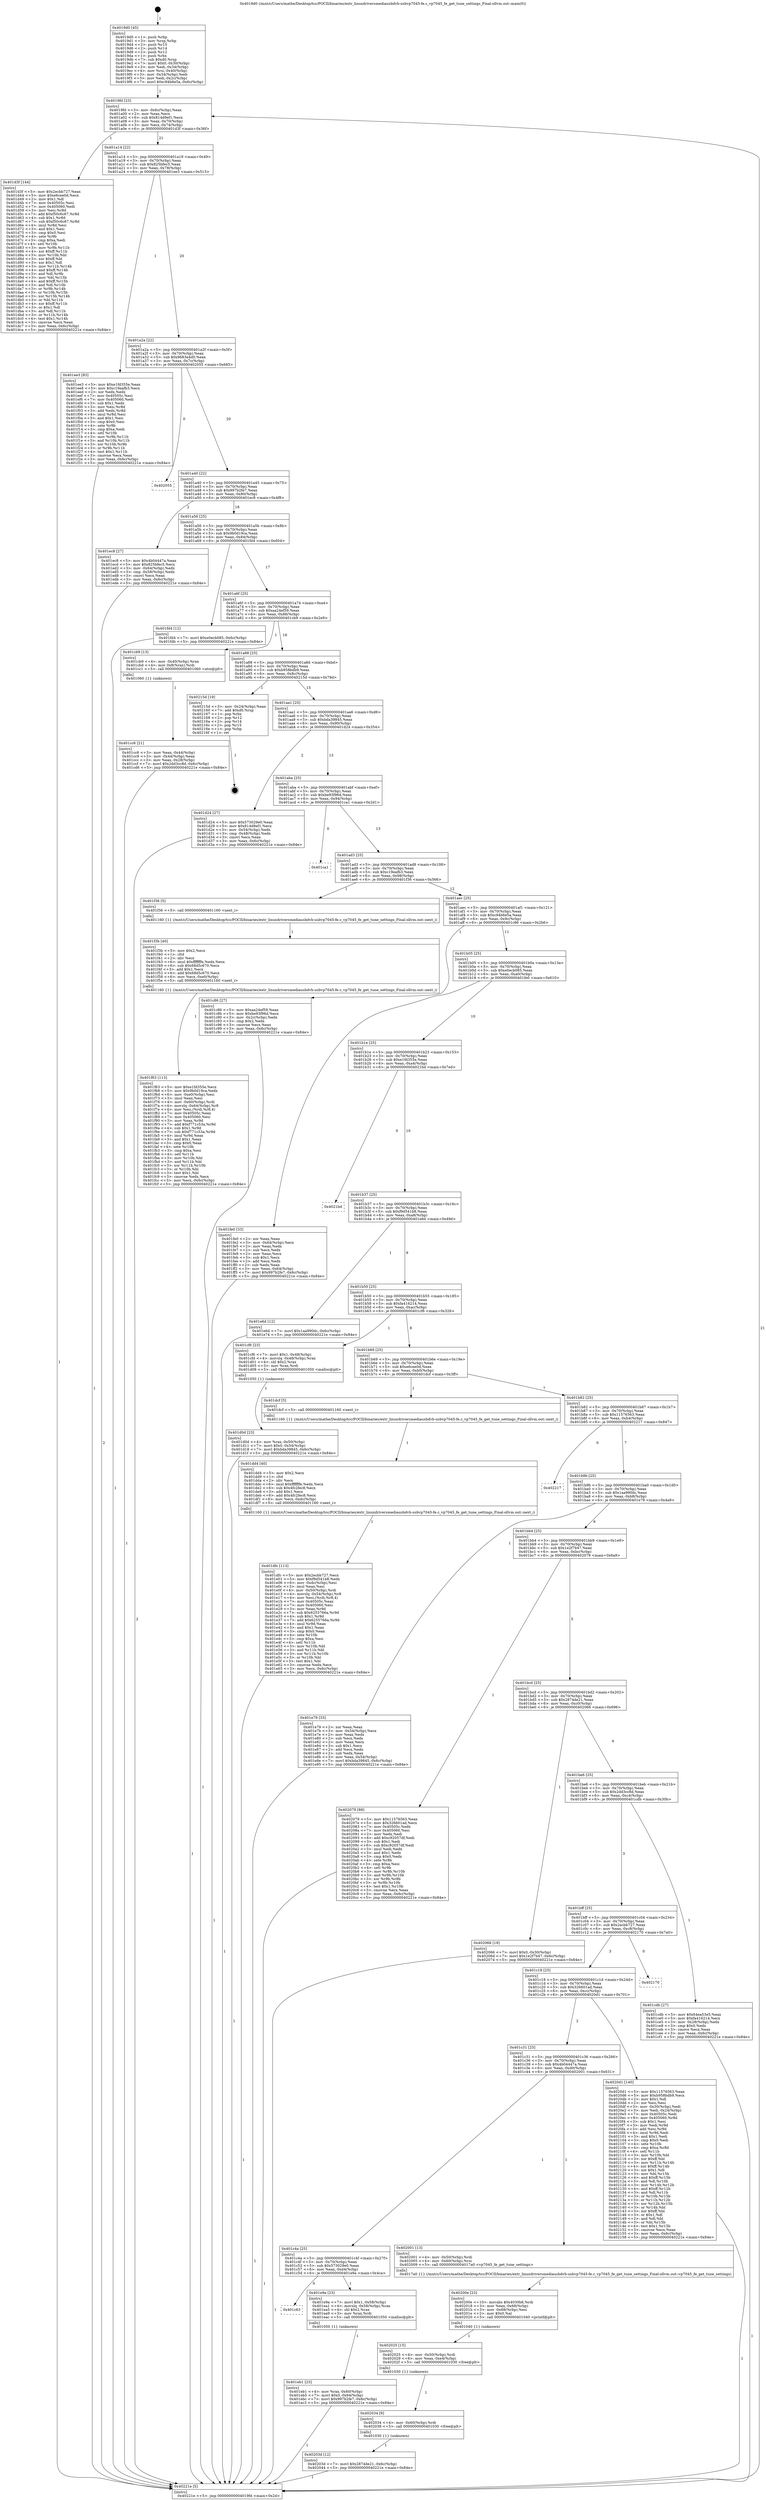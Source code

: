 digraph "0x4019d0" {
  label = "0x4019d0 (/mnt/c/Users/mathe/Desktop/tcc/POCII/binaries/extr_linuxdriversmediausbdvb-usbvp7045-fe.c_vp7045_fe_get_tune_settings_Final-ollvm.out::main(0))"
  labelloc = "t"
  node[shape=record]

  Entry [label="",width=0.3,height=0.3,shape=circle,fillcolor=black,style=filled]
  "0x4019fd" [label="{
     0x4019fd [23]\l
     | [instrs]\l
     &nbsp;&nbsp;0x4019fd \<+3\>: mov -0x6c(%rbp),%eax\l
     &nbsp;&nbsp;0x401a00 \<+2\>: mov %eax,%ecx\l
     &nbsp;&nbsp;0x401a02 \<+6\>: sub $0x814d9ef1,%ecx\l
     &nbsp;&nbsp;0x401a08 \<+3\>: mov %eax,-0x70(%rbp)\l
     &nbsp;&nbsp;0x401a0b \<+3\>: mov %ecx,-0x74(%rbp)\l
     &nbsp;&nbsp;0x401a0e \<+6\>: je 0000000000401d3f \<main+0x36f\>\l
  }"]
  "0x401d3f" [label="{
     0x401d3f [144]\l
     | [instrs]\l
     &nbsp;&nbsp;0x401d3f \<+5\>: mov $0x2ecbb727,%eax\l
     &nbsp;&nbsp;0x401d44 \<+5\>: mov $0xe6cee0d,%ecx\l
     &nbsp;&nbsp;0x401d49 \<+2\>: mov $0x1,%dl\l
     &nbsp;&nbsp;0x401d4b \<+7\>: mov 0x40505c,%esi\l
     &nbsp;&nbsp;0x401d52 \<+7\>: mov 0x405060,%edi\l
     &nbsp;&nbsp;0x401d59 \<+3\>: mov %esi,%r8d\l
     &nbsp;&nbsp;0x401d5c \<+7\>: add $0xf50c6c67,%r8d\l
     &nbsp;&nbsp;0x401d63 \<+4\>: sub $0x1,%r8d\l
     &nbsp;&nbsp;0x401d67 \<+7\>: sub $0xf50c6c67,%r8d\l
     &nbsp;&nbsp;0x401d6e \<+4\>: imul %r8d,%esi\l
     &nbsp;&nbsp;0x401d72 \<+3\>: and $0x1,%esi\l
     &nbsp;&nbsp;0x401d75 \<+3\>: cmp $0x0,%esi\l
     &nbsp;&nbsp;0x401d78 \<+4\>: sete %r9b\l
     &nbsp;&nbsp;0x401d7c \<+3\>: cmp $0xa,%edi\l
     &nbsp;&nbsp;0x401d7f \<+4\>: setl %r10b\l
     &nbsp;&nbsp;0x401d83 \<+3\>: mov %r9b,%r11b\l
     &nbsp;&nbsp;0x401d86 \<+4\>: xor $0xff,%r11b\l
     &nbsp;&nbsp;0x401d8a \<+3\>: mov %r10b,%bl\l
     &nbsp;&nbsp;0x401d8d \<+3\>: xor $0xff,%bl\l
     &nbsp;&nbsp;0x401d90 \<+3\>: xor $0x1,%dl\l
     &nbsp;&nbsp;0x401d93 \<+3\>: mov %r11b,%r14b\l
     &nbsp;&nbsp;0x401d96 \<+4\>: and $0xff,%r14b\l
     &nbsp;&nbsp;0x401d9a \<+3\>: and %dl,%r9b\l
     &nbsp;&nbsp;0x401d9d \<+3\>: mov %bl,%r15b\l
     &nbsp;&nbsp;0x401da0 \<+4\>: and $0xff,%r15b\l
     &nbsp;&nbsp;0x401da4 \<+3\>: and %dl,%r10b\l
     &nbsp;&nbsp;0x401da7 \<+3\>: or %r9b,%r14b\l
     &nbsp;&nbsp;0x401daa \<+3\>: or %r10b,%r15b\l
     &nbsp;&nbsp;0x401dad \<+3\>: xor %r15b,%r14b\l
     &nbsp;&nbsp;0x401db0 \<+3\>: or %bl,%r11b\l
     &nbsp;&nbsp;0x401db3 \<+4\>: xor $0xff,%r11b\l
     &nbsp;&nbsp;0x401db7 \<+3\>: or $0x1,%dl\l
     &nbsp;&nbsp;0x401dba \<+3\>: and %dl,%r11b\l
     &nbsp;&nbsp;0x401dbd \<+3\>: or %r11b,%r14b\l
     &nbsp;&nbsp;0x401dc0 \<+4\>: test $0x1,%r14b\l
     &nbsp;&nbsp;0x401dc4 \<+3\>: cmovne %ecx,%eax\l
     &nbsp;&nbsp;0x401dc7 \<+3\>: mov %eax,-0x6c(%rbp)\l
     &nbsp;&nbsp;0x401dca \<+5\>: jmp 000000000040221e \<main+0x84e\>\l
  }"]
  "0x401a14" [label="{
     0x401a14 [22]\l
     | [instrs]\l
     &nbsp;&nbsp;0x401a14 \<+5\>: jmp 0000000000401a19 \<main+0x49\>\l
     &nbsp;&nbsp;0x401a19 \<+3\>: mov -0x70(%rbp),%eax\l
     &nbsp;&nbsp;0x401a1c \<+5\>: sub $0x825bfec5,%eax\l
     &nbsp;&nbsp;0x401a21 \<+3\>: mov %eax,-0x78(%rbp)\l
     &nbsp;&nbsp;0x401a24 \<+6\>: je 0000000000401ee3 \<main+0x513\>\l
  }"]
  Exit [label="",width=0.3,height=0.3,shape=circle,fillcolor=black,style=filled,peripheries=2]
  "0x401ee3" [label="{
     0x401ee3 [83]\l
     | [instrs]\l
     &nbsp;&nbsp;0x401ee3 \<+5\>: mov $0xe1fd355e,%eax\l
     &nbsp;&nbsp;0x401ee8 \<+5\>: mov $0xc19eafb3,%ecx\l
     &nbsp;&nbsp;0x401eed \<+2\>: xor %edx,%edx\l
     &nbsp;&nbsp;0x401eef \<+7\>: mov 0x40505c,%esi\l
     &nbsp;&nbsp;0x401ef6 \<+7\>: mov 0x405060,%edi\l
     &nbsp;&nbsp;0x401efd \<+3\>: sub $0x1,%edx\l
     &nbsp;&nbsp;0x401f00 \<+3\>: mov %esi,%r8d\l
     &nbsp;&nbsp;0x401f03 \<+3\>: add %edx,%r8d\l
     &nbsp;&nbsp;0x401f06 \<+4\>: imul %r8d,%esi\l
     &nbsp;&nbsp;0x401f0a \<+3\>: and $0x1,%esi\l
     &nbsp;&nbsp;0x401f0d \<+3\>: cmp $0x0,%esi\l
     &nbsp;&nbsp;0x401f10 \<+4\>: sete %r9b\l
     &nbsp;&nbsp;0x401f14 \<+3\>: cmp $0xa,%edi\l
     &nbsp;&nbsp;0x401f17 \<+4\>: setl %r10b\l
     &nbsp;&nbsp;0x401f1b \<+3\>: mov %r9b,%r11b\l
     &nbsp;&nbsp;0x401f1e \<+3\>: and %r10b,%r11b\l
     &nbsp;&nbsp;0x401f21 \<+3\>: xor %r10b,%r9b\l
     &nbsp;&nbsp;0x401f24 \<+3\>: or %r9b,%r11b\l
     &nbsp;&nbsp;0x401f27 \<+4\>: test $0x1,%r11b\l
     &nbsp;&nbsp;0x401f2b \<+3\>: cmovne %ecx,%eax\l
     &nbsp;&nbsp;0x401f2e \<+3\>: mov %eax,-0x6c(%rbp)\l
     &nbsp;&nbsp;0x401f31 \<+5\>: jmp 000000000040221e \<main+0x84e\>\l
  }"]
  "0x401a2a" [label="{
     0x401a2a [22]\l
     | [instrs]\l
     &nbsp;&nbsp;0x401a2a \<+5\>: jmp 0000000000401a2f \<main+0x5f\>\l
     &nbsp;&nbsp;0x401a2f \<+3\>: mov -0x70(%rbp),%eax\l
     &nbsp;&nbsp;0x401a32 \<+5\>: sub $0x9683e4d0,%eax\l
     &nbsp;&nbsp;0x401a37 \<+3\>: mov %eax,-0x7c(%rbp)\l
     &nbsp;&nbsp;0x401a3a \<+6\>: je 0000000000402055 \<main+0x685\>\l
  }"]
  "0x40203d" [label="{
     0x40203d [12]\l
     | [instrs]\l
     &nbsp;&nbsp;0x40203d \<+7\>: movl $0x2874de21,-0x6c(%rbp)\l
     &nbsp;&nbsp;0x402044 \<+5\>: jmp 000000000040221e \<main+0x84e\>\l
  }"]
  "0x402055" [label="{
     0x402055\l
  }", style=dashed]
  "0x401a40" [label="{
     0x401a40 [22]\l
     | [instrs]\l
     &nbsp;&nbsp;0x401a40 \<+5\>: jmp 0000000000401a45 \<main+0x75\>\l
     &nbsp;&nbsp;0x401a45 \<+3\>: mov -0x70(%rbp),%eax\l
     &nbsp;&nbsp;0x401a48 \<+5\>: sub $0x997b2fe7,%eax\l
     &nbsp;&nbsp;0x401a4d \<+3\>: mov %eax,-0x80(%rbp)\l
     &nbsp;&nbsp;0x401a50 \<+6\>: je 0000000000401ec8 \<main+0x4f8\>\l
  }"]
  "0x402034" [label="{
     0x402034 [9]\l
     | [instrs]\l
     &nbsp;&nbsp;0x402034 \<+4\>: mov -0x60(%rbp),%rdi\l
     &nbsp;&nbsp;0x402038 \<+5\>: call 0000000000401030 \<free@plt\>\l
     | [calls]\l
     &nbsp;&nbsp;0x401030 \{1\} (unknown)\l
  }"]
  "0x401ec8" [label="{
     0x401ec8 [27]\l
     | [instrs]\l
     &nbsp;&nbsp;0x401ec8 \<+5\>: mov $0x4b04447a,%eax\l
     &nbsp;&nbsp;0x401ecd \<+5\>: mov $0x825bfec5,%ecx\l
     &nbsp;&nbsp;0x401ed2 \<+3\>: mov -0x64(%rbp),%edx\l
     &nbsp;&nbsp;0x401ed5 \<+3\>: cmp -0x58(%rbp),%edx\l
     &nbsp;&nbsp;0x401ed8 \<+3\>: cmovl %ecx,%eax\l
     &nbsp;&nbsp;0x401edb \<+3\>: mov %eax,-0x6c(%rbp)\l
     &nbsp;&nbsp;0x401ede \<+5\>: jmp 000000000040221e \<main+0x84e\>\l
  }"]
  "0x401a56" [label="{
     0x401a56 [25]\l
     | [instrs]\l
     &nbsp;&nbsp;0x401a56 \<+5\>: jmp 0000000000401a5b \<main+0x8b\>\l
     &nbsp;&nbsp;0x401a5b \<+3\>: mov -0x70(%rbp),%eax\l
     &nbsp;&nbsp;0x401a5e \<+5\>: sub $0x9b0d19ca,%eax\l
     &nbsp;&nbsp;0x401a63 \<+6\>: mov %eax,-0x84(%rbp)\l
     &nbsp;&nbsp;0x401a69 \<+6\>: je 0000000000401fd4 \<main+0x604\>\l
  }"]
  "0x402025" [label="{
     0x402025 [15]\l
     | [instrs]\l
     &nbsp;&nbsp;0x402025 \<+4\>: mov -0x50(%rbp),%rdi\l
     &nbsp;&nbsp;0x402029 \<+6\>: mov %eax,-0xe4(%rbp)\l
     &nbsp;&nbsp;0x40202f \<+5\>: call 0000000000401030 \<free@plt\>\l
     | [calls]\l
     &nbsp;&nbsp;0x401030 \{1\} (unknown)\l
  }"]
  "0x401fd4" [label="{
     0x401fd4 [12]\l
     | [instrs]\l
     &nbsp;&nbsp;0x401fd4 \<+7\>: movl $0xe0ecb085,-0x6c(%rbp)\l
     &nbsp;&nbsp;0x401fdb \<+5\>: jmp 000000000040221e \<main+0x84e\>\l
  }"]
  "0x401a6f" [label="{
     0x401a6f [25]\l
     | [instrs]\l
     &nbsp;&nbsp;0x401a6f \<+5\>: jmp 0000000000401a74 \<main+0xa4\>\l
     &nbsp;&nbsp;0x401a74 \<+3\>: mov -0x70(%rbp),%eax\l
     &nbsp;&nbsp;0x401a77 \<+5\>: sub $0xaa24ef59,%eax\l
     &nbsp;&nbsp;0x401a7c \<+6\>: mov %eax,-0x88(%rbp)\l
     &nbsp;&nbsp;0x401a82 \<+6\>: je 0000000000401cb9 \<main+0x2e9\>\l
  }"]
  "0x40200e" [label="{
     0x40200e [23]\l
     | [instrs]\l
     &nbsp;&nbsp;0x40200e \<+10\>: movabs $0x4030b6,%rdi\l
     &nbsp;&nbsp;0x402018 \<+3\>: mov %eax,-0x68(%rbp)\l
     &nbsp;&nbsp;0x40201b \<+3\>: mov -0x68(%rbp),%esi\l
     &nbsp;&nbsp;0x40201e \<+2\>: mov $0x0,%al\l
     &nbsp;&nbsp;0x402020 \<+5\>: call 0000000000401040 \<printf@plt\>\l
     | [calls]\l
     &nbsp;&nbsp;0x401040 \{1\} (unknown)\l
  }"]
  "0x401cb9" [label="{
     0x401cb9 [13]\l
     | [instrs]\l
     &nbsp;&nbsp;0x401cb9 \<+4\>: mov -0x40(%rbp),%rax\l
     &nbsp;&nbsp;0x401cbd \<+4\>: mov 0x8(%rax),%rdi\l
     &nbsp;&nbsp;0x401cc1 \<+5\>: call 0000000000401060 \<atoi@plt\>\l
     | [calls]\l
     &nbsp;&nbsp;0x401060 \{1\} (unknown)\l
  }"]
  "0x401a88" [label="{
     0x401a88 [25]\l
     | [instrs]\l
     &nbsp;&nbsp;0x401a88 \<+5\>: jmp 0000000000401a8d \<main+0xbd\>\l
     &nbsp;&nbsp;0x401a8d \<+3\>: mov -0x70(%rbp),%eax\l
     &nbsp;&nbsp;0x401a90 \<+5\>: sub $0xb958bdb9,%eax\l
     &nbsp;&nbsp;0x401a95 \<+6\>: mov %eax,-0x8c(%rbp)\l
     &nbsp;&nbsp;0x401a9b \<+6\>: je 000000000040215d \<main+0x78d\>\l
  }"]
  "0x401f63" [label="{
     0x401f63 [113]\l
     | [instrs]\l
     &nbsp;&nbsp;0x401f63 \<+5\>: mov $0xe1fd355e,%ecx\l
     &nbsp;&nbsp;0x401f68 \<+5\>: mov $0x9b0d19ca,%edx\l
     &nbsp;&nbsp;0x401f6d \<+6\>: mov -0xe0(%rbp),%esi\l
     &nbsp;&nbsp;0x401f73 \<+3\>: imul %eax,%esi\l
     &nbsp;&nbsp;0x401f76 \<+4\>: mov -0x60(%rbp),%rdi\l
     &nbsp;&nbsp;0x401f7a \<+4\>: movslq -0x64(%rbp),%r8\l
     &nbsp;&nbsp;0x401f7e \<+4\>: mov %esi,(%rdi,%r8,4)\l
     &nbsp;&nbsp;0x401f82 \<+7\>: mov 0x40505c,%eax\l
     &nbsp;&nbsp;0x401f89 \<+7\>: mov 0x405060,%esi\l
     &nbsp;&nbsp;0x401f90 \<+3\>: mov %eax,%r9d\l
     &nbsp;&nbsp;0x401f93 \<+7\>: add $0xf771c53a,%r9d\l
     &nbsp;&nbsp;0x401f9a \<+4\>: sub $0x1,%r9d\l
     &nbsp;&nbsp;0x401f9e \<+7\>: sub $0xf771c53a,%r9d\l
     &nbsp;&nbsp;0x401fa5 \<+4\>: imul %r9d,%eax\l
     &nbsp;&nbsp;0x401fa9 \<+3\>: and $0x1,%eax\l
     &nbsp;&nbsp;0x401fac \<+3\>: cmp $0x0,%eax\l
     &nbsp;&nbsp;0x401faf \<+4\>: sete %r10b\l
     &nbsp;&nbsp;0x401fb3 \<+3\>: cmp $0xa,%esi\l
     &nbsp;&nbsp;0x401fb6 \<+4\>: setl %r11b\l
     &nbsp;&nbsp;0x401fba \<+3\>: mov %r10b,%bl\l
     &nbsp;&nbsp;0x401fbd \<+3\>: and %r11b,%bl\l
     &nbsp;&nbsp;0x401fc0 \<+3\>: xor %r11b,%r10b\l
     &nbsp;&nbsp;0x401fc3 \<+3\>: or %r10b,%bl\l
     &nbsp;&nbsp;0x401fc6 \<+3\>: test $0x1,%bl\l
     &nbsp;&nbsp;0x401fc9 \<+3\>: cmovne %edx,%ecx\l
     &nbsp;&nbsp;0x401fcc \<+3\>: mov %ecx,-0x6c(%rbp)\l
     &nbsp;&nbsp;0x401fcf \<+5\>: jmp 000000000040221e \<main+0x84e\>\l
  }"]
  "0x40215d" [label="{
     0x40215d [19]\l
     | [instrs]\l
     &nbsp;&nbsp;0x40215d \<+3\>: mov -0x24(%rbp),%eax\l
     &nbsp;&nbsp;0x402160 \<+7\>: add $0xd0,%rsp\l
     &nbsp;&nbsp;0x402167 \<+1\>: pop %rbx\l
     &nbsp;&nbsp;0x402168 \<+2\>: pop %r12\l
     &nbsp;&nbsp;0x40216a \<+2\>: pop %r14\l
     &nbsp;&nbsp;0x40216c \<+2\>: pop %r15\l
     &nbsp;&nbsp;0x40216e \<+1\>: pop %rbp\l
     &nbsp;&nbsp;0x40216f \<+1\>: ret\l
  }"]
  "0x401aa1" [label="{
     0x401aa1 [25]\l
     | [instrs]\l
     &nbsp;&nbsp;0x401aa1 \<+5\>: jmp 0000000000401aa6 \<main+0xd6\>\l
     &nbsp;&nbsp;0x401aa6 \<+3\>: mov -0x70(%rbp),%eax\l
     &nbsp;&nbsp;0x401aa9 \<+5\>: sub $0xbda39845,%eax\l
     &nbsp;&nbsp;0x401aae \<+6\>: mov %eax,-0x90(%rbp)\l
     &nbsp;&nbsp;0x401ab4 \<+6\>: je 0000000000401d24 \<main+0x354\>\l
  }"]
  "0x401f3b" [label="{
     0x401f3b [40]\l
     | [instrs]\l
     &nbsp;&nbsp;0x401f3b \<+5\>: mov $0x2,%ecx\l
     &nbsp;&nbsp;0x401f40 \<+1\>: cltd\l
     &nbsp;&nbsp;0x401f41 \<+2\>: idiv %ecx\l
     &nbsp;&nbsp;0x401f43 \<+6\>: imul $0xfffffffe,%edx,%ecx\l
     &nbsp;&nbsp;0x401f49 \<+6\>: sub $0x68d5c670,%ecx\l
     &nbsp;&nbsp;0x401f4f \<+3\>: add $0x1,%ecx\l
     &nbsp;&nbsp;0x401f52 \<+6\>: add $0x68d5c670,%ecx\l
     &nbsp;&nbsp;0x401f58 \<+6\>: mov %ecx,-0xe0(%rbp)\l
     &nbsp;&nbsp;0x401f5e \<+5\>: call 0000000000401160 \<next_i\>\l
     | [calls]\l
     &nbsp;&nbsp;0x401160 \{1\} (/mnt/c/Users/mathe/Desktop/tcc/POCII/binaries/extr_linuxdriversmediausbdvb-usbvp7045-fe.c_vp7045_fe_get_tune_settings_Final-ollvm.out::next_i)\l
  }"]
  "0x401d24" [label="{
     0x401d24 [27]\l
     | [instrs]\l
     &nbsp;&nbsp;0x401d24 \<+5\>: mov $0x573029e0,%eax\l
     &nbsp;&nbsp;0x401d29 \<+5\>: mov $0x814d9ef1,%ecx\l
     &nbsp;&nbsp;0x401d2e \<+3\>: mov -0x54(%rbp),%edx\l
     &nbsp;&nbsp;0x401d31 \<+3\>: cmp -0x48(%rbp),%edx\l
     &nbsp;&nbsp;0x401d34 \<+3\>: cmovl %ecx,%eax\l
     &nbsp;&nbsp;0x401d37 \<+3\>: mov %eax,-0x6c(%rbp)\l
     &nbsp;&nbsp;0x401d3a \<+5\>: jmp 000000000040221e \<main+0x84e\>\l
  }"]
  "0x401aba" [label="{
     0x401aba [25]\l
     | [instrs]\l
     &nbsp;&nbsp;0x401aba \<+5\>: jmp 0000000000401abf \<main+0xef\>\l
     &nbsp;&nbsp;0x401abf \<+3\>: mov -0x70(%rbp),%eax\l
     &nbsp;&nbsp;0x401ac2 \<+5\>: sub $0xbe93f96d,%eax\l
     &nbsp;&nbsp;0x401ac7 \<+6\>: mov %eax,-0x94(%rbp)\l
     &nbsp;&nbsp;0x401acd \<+6\>: je 0000000000401ca1 \<main+0x2d1\>\l
  }"]
  "0x401eb1" [label="{
     0x401eb1 [23]\l
     | [instrs]\l
     &nbsp;&nbsp;0x401eb1 \<+4\>: mov %rax,-0x60(%rbp)\l
     &nbsp;&nbsp;0x401eb5 \<+7\>: movl $0x0,-0x64(%rbp)\l
     &nbsp;&nbsp;0x401ebc \<+7\>: movl $0x997b2fe7,-0x6c(%rbp)\l
     &nbsp;&nbsp;0x401ec3 \<+5\>: jmp 000000000040221e \<main+0x84e\>\l
  }"]
  "0x401ca1" [label="{
     0x401ca1\l
  }", style=dashed]
  "0x401ad3" [label="{
     0x401ad3 [25]\l
     | [instrs]\l
     &nbsp;&nbsp;0x401ad3 \<+5\>: jmp 0000000000401ad8 \<main+0x108\>\l
     &nbsp;&nbsp;0x401ad8 \<+3\>: mov -0x70(%rbp),%eax\l
     &nbsp;&nbsp;0x401adb \<+5\>: sub $0xc19eafb3,%eax\l
     &nbsp;&nbsp;0x401ae0 \<+6\>: mov %eax,-0x98(%rbp)\l
     &nbsp;&nbsp;0x401ae6 \<+6\>: je 0000000000401f36 \<main+0x566\>\l
  }"]
  "0x401c63" [label="{
     0x401c63\l
  }", style=dashed]
  "0x401f36" [label="{
     0x401f36 [5]\l
     | [instrs]\l
     &nbsp;&nbsp;0x401f36 \<+5\>: call 0000000000401160 \<next_i\>\l
     | [calls]\l
     &nbsp;&nbsp;0x401160 \{1\} (/mnt/c/Users/mathe/Desktop/tcc/POCII/binaries/extr_linuxdriversmediausbdvb-usbvp7045-fe.c_vp7045_fe_get_tune_settings_Final-ollvm.out::next_i)\l
  }"]
  "0x401aec" [label="{
     0x401aec [25]\l
     | [instrs]\l
     &nbsp;&nbsp;0x401aec \<+5\>: jmp 0000000000401af1 \<main+0x121\>\l
     &nbsp;&nbsp;0x401af1 \<+3\>: mov -0x70(%rbp),%eax\l
     &nbsp;&nbsp;0x401af4 \<+5\>: sub $0xc94b6e5a,%eax\l
     &nbsp;&nbsp;0x401af9 \<+6\>: mov %eax,-0x9c(%rbp)\l
     &nbsp;&nbsp;0x401aff \<+6\>: je 0000000000401c86 \<main+0x2b6\>\l
  }"]
  "0x401e9a" [label="{
     0x401e9a [23]\l
     | [instrs]\l
     &nbsp;&nbsp;0x401e9a \<+7\>: movl $0x1,-0x58(%rbp)\l
     &nbsp;&nbsp;0x401ea1 \<+4\>: movslq -0x58(%rbp),%rax\l
     &nbsp;&nbsp;0x401ea5 \<+4\>: shl $0x2,%rax\l
     &nbsp;&nbsp;0x401ea9 \<+3\>: mov %rax,%rdi\l
     &nbsp;&nbsp;0x401eac \<+5\>: call 0000000000401050 \<malloc@plt\>\l
     | [calls]\l
     &nbsp;&nbsp;0x401050 \{1\} (unknown)\l
  }"]
  "0x401c86" [label="{
     0x401c86 [27]\l
     | [instrs]\l
     &nbsp;&nbsp;0x401c86 \<+5\>: mov $0xaa24ef59,%eax\l
     &nbsp;&nbsp;0x401c8b \<+5\>: mov $0xbe93f96d,%ecx\l
     &nbsp;&nbsp;0x401c90 \<+3\>: mov -0x2c(%rbp),%edx\l
     &nbsp;&nbsp;0x401c93 \<+3\>: cmp $0x2,%edx\l
     &nbsp;&nbsp;0x401c96 \<+3\>: cmovne %ecx,%eax\l
     &nbsp;&nbsp;0x401c99 \<+3\>: mov %eax,-0x6c(%rbp)\l
     &nbsp;&nbsp;0x401c9c \<+5\>: jmp 000000000040221e \<main+0x84e\>\l
  }"]
  "0x401b05" [label="{
     0x401b05 [25]\l
     | [instrs]\l
     &nbsp;&nbsp;0x401b05 \<+5\>: jmp 0000000000401b0a \<main+0x13a\>\l
     &nbsp;&nbsp;0x401b0a \<+3\>: mov -0x70(%rbp),%eax\l
     &nbsp;&nbsp;0x401b0d \<+5\>: sub $0xe0ecb085,%eax\l
     &nbsp;&nbsp;0x401b12 \<+6\>: mov %eax,-0xa0(%rbp)\l
     &nbsp;&nbsp;0x401b18 \<+6\>: je 0000000000401fe0 \<main+0x610\>\l
  }"]
  "0x40221e" [label="{
     0x40221e [5]\l
     | [instrs]\l
     &nbsp;&nbsp;0x40221e \<+5\>: jmp 00000000004019fd \<main+0x2d\>\l
  }"]
  "0x4019d0" [label="{
     0x4019d0 [45]\l
     | [instrs]\l
     &nbsp;&nbsp;0x4019d0 \<+1\>: push %rbp\l
     &nbsp;&nbsp;0x4019d1 \<+3\>: mov %rsp,%rbp\l
     &nbsp;&nbsp;0x4019d4 \<+2\>: push %r15\l
     &nbsp;&nbsp;0x4019d6 \<+2\>: push %r14\l
     &nbsp;&nbsp;0x4019d8 \<+2\>: push %r12\l
     &nbsp;&nbsp;0x4019da \<+1\>: push %rbx\l
     &nbsp;&nbsp;0x4019db \<+7\>: sub $0xd0,%rsp\l
     &nbsp;&nbsp;0x4019e2 \<+7\>: movl $0x0,-0x30(%rbp)\l
     &nbsp;&nbsp;0x4019e9 \<+3\>: mov %edi,-0x34(%rbp)\l
     &nbsp;&nbsp;0x4019ec \<+4\>: mov %rsi,-0x40(%rbp)\l
     &nbsp;&nbsp;0x4019f0 \<+3\>: mov -0x34(%rbp),%edi\l
     &nbsp;&nbsp;0x4019f3 \<+3\>: mov %edi,-0x2c(%rbp)\l
     &nbsp;&nbsp;0x4019f6 \<+7\>: movl $0xc94b6e5a,-0x6c(%rbp)\l
  }"]
  "0x401cc6" [label="{
     0x401cc6 [21]\l
     | [instrs]\l
     &nbsp;&nbsp;0x401cc6 \<+3\>: mov %eax,-0x44(%rbp)\l
     &nbsp;&nbsp;0x401cc9 \<+3\>: mov -0x44(%rbp),%eax\l
     &nbsp;&nbsp;0x401ccc \<+3\>: mov %eax,-0x28(%rbp)\l
     &nbsp;&nbsp;0x401ccf \<+7\>: movl $0x2dd3cc8d,-0x6c(%rbp)\l
     &nbsp;&nbsp;0x401cd6 \<+5\>: jmp 000000000040221e \<main+0x84e\>\l
  }"]
  "0x401c4a" [label="{
     0x401c4a [25]\l
     | [instrs]\l
     &nbsp;&nbsp;0x401c4a \<+5\>: jmp 0000000000401c4f \<main+0x27f\>\l
     &nbsp;&nbsp;0x401c4f \<+3\>: mov -0x70(%rbp),%eax\l
     &nbsp;&nbsp;0x401c52 \<+5\>: sub $0x573029e0,%eax\l
     &nbsp;&nbsp;0x401c57 \<+6\>: mov %eax,-0xd4(%rbp)\l
     &nbsp;&nbsp;0x401c5d \<+6\>: je 0000000000401e9a \<main+0x4ca\>\l
  }"]
  "0x401fe0" [label="{
     0x401fe0 [33]\l
     | [instrs]\l
     &nbsp;&nbsp;0x401fe0 \<+2\>: xor %eax,%eax\l
     &nbsp;&nbsp;0x401fe2 \<+3\>: mov -0x64(%rbp),%ecx\l
     &nbsp;&nbsp;0x401fe5 \<+2\>: mov %eax,%edx\l
     &nbsp;&nbsp;0x401fe7 \<+2\>: sub %ecx,%edx\l
     &nbsp;&nbsp;0x401fe9 \<+2\>: mov %eax,%ecx\l
     &nbsp;&nbsp;0x401feb \<+3\>: sub $0x1,%ecx\l
     &nbsp;&nbsp;0x401fee \<+2\>: add %ecx,%edx\l
     &nbsp;&nbsp;0x401ff0 \<+2\>: sub %edx,%eax\l
     &nbsp;&nbsp;0x401ff2 \<+3\>: mov %eax,-0x64(%rbp)\l
     &nbsp;&nbsp;0x401ff5 \<+7\>: movl $0x997b2fe7,-0x6c(%rbp)\l
     &nbsp;&nbsp;0x401ffc \<+5\>: jmp 000000000040221e \<main+0x84e\>\l
  }"]
  "0x401b1e" [label="{
     0x401b1e [25]\l
     | [instrs]\l
     &nbsp;&nbsp;0x401b1e \<+5\>: jmp 0000000000401b23 \<main+0x153\>\l
     &nbsp;&nbsp;0x401b23 \<+3\>: mov -0x70(%rbp),%eax\l
     &nbsp;&nbsp;0x401b26 \<+5\>: sub $0xe1fd355e,%eax\l
     &nbsp;&nbsp;0x401b2b \<+6\>: mov %eax,-0xa4(%rbp)\l
     &nbsp;&nbsp;0x401b31 \<+6\>: je 00000000004021bd \<main+0x7ed\>\l
  }"]
  "0x402001" [label="{
     0x402001 [13]\l
     | [instrs]\l
     &nbsp;&nbsp;0x402001 \<+4\>: mov -0x50(%rbp),%rdi\l
     &nbsp;&nbsp;0x402005 \<+4\>: mov -0x60(%rbp),%rsi\l
     &nbsp;&nbsp;0x402009 \<+5\>: call 00000000004017a0 \<vp7045_fe_get_tune_settings\>\l
     | [calls]\l
     &nbsp;&nbsp;0x4017a0 \{1\} (/mnt/c/Users/mathe/Desktop/tcc/POCII/binaries/extr_linuxdriversmediausbdvb-usbvp7045-fe.c_vp7045_fe_get_tune_settings_Final-ollvm.out::vp7045_fe_get_tune_settings)\l
  }"]
  "0x4021bd" [label="{
     0x4021bd\l
  }", style=dashed]
  "0x401b37" [label="{
     0x401b37 [25]\l
     | [instrs]\l
     &nbsp;&nbsp;0x401b37 \<+5\>: jmp 0000000000401b3c \<main+0x16c\>\l
     &nbsp;&nbsp;0x401b3c \<+3\>: mov -0x70(%rbp),%eax\l
     &nbsp;&nbsp;0x401b3f \<+5\>: sub $0xf9d541b8,%eax\l
     &nbsp;&nbsp;0x401b44 \<+6\>: mov %eax,-0xa8(%rbp)\l
     &nbsp;&nbsp;0x401b4a \<+6\>: je 0000000000401e6d \<main+0x49d\>\l
  }"]
  "0x401c31" [label="{
     0x401c31 [25]\l
     | [instrs]\l
     &nbsp;&nbsp;0x401c31 \<+5\>: jmp 0000000000401c36 \<main+0x266\>\l
     &nbsp;&nbsp;0x401c36 \<+3\>: mov -0x70(%rbp),%eax\l
     &nbsp;&nbsp;0x401c39 \<+5\>: sub $0x4b04447a,%eax\l
     &nbsp;&nbsp;0x401c3e \<+6\>: mov %eax,-0xd0(%rbp)\l
     &nbsp;&nbsp;0x401c44 \<+6\>: je 0000000000402001 \<main+0x631\>\l
  }"]
  "0x401e6d" [label="{
     0x401e6d [12]\l
     | [instrs]\l
     &nbsp;&nbsp;0x401e6d \<+7\>: movl $0x1aa990dc,-0x6c(%rbp)\l
     &nbsp;&nbsp;0x401e74 \<+5\>: jmp 000000000040221e \<main+0x84e\>\l
  }"]
  "0x401b50" [label="{
     0x401b50 [25]\l
     | [instrs]\l
     &nbsp;&nbsp;0x401b50 \<+5\>: jmp 0000000000401b55 \<main+0x185\>\l
     &nbsp;&nbsp;0x401b55 \<+3\>: mov -0x70(%rbp),%eax\l
     &nbsp;&nbsp;0x401b58 \<+5\>: sub $0xfa416214,%eax\l
     &nbsp;&nbsp;0x401b5d \<+6\>: mov %eax,-0xac(%rbp)\l
     &nbsp;&nbsp;0x401b63 \<+6\>: je 0000000000401cf6 \<main+0x326\>\l
  }"]
  "0x4020d1" [label="{
     0x4020d1 [140]\l
     | [instrs]\l
     &nbsp;&nbsp;0x4020d1 \<+5\>: mov $0x11576563,%eax\l
     &nbsp;&nbsp;0x4020d6 \<+5\>: mov $0xb958bdb9,%ecx\l
     &nbsp;&nbsp;0x4020db \<+2\>: mov $0x1,%dl\l
     &nbsp;&nbsp;0x4020dd \<+2\>: xor %esi,%esi\l
     &nbsp;&nbsp;0x4020df \<+3\>: mov -0x30(%rbp),%edi\l
     &nbsp;&nbsp;0x4020e2 \<+3\>: mov %edi,-0x24(%rbp)\l
     &nbsp;&nbsp;0x4020e5 \<+7\>: mov 0x40505c,%edi\l
     &nbsp;&nbsp;0x4020ec \<+8\>: mov 0x405060,%r8d\l
     &nbsp;&nbsp;0x4020f4 \<+3\>: sub $0x1,%esi\l
     &nbsp;&nbsp;0x4020f7 \<+3\>: mov %edi,%r9d\l
     &nbsp;&nbsp;0x4020fa \<+3\>: add %esi,%r9d\l
     &nbsp;&nbsp;0x4020fd \<+4\>: imul %r9d,%edi\l
     &nbsp;&nbsp;0x402101 \<+3\>: and $0x1,%edi\l
     &nbsp;&nbsp;0x402104 \<+3\>: cmp $0x0,%edi\l
     &nbsp;&nbsp;0x402107 \<+4\>: sete %r10b\l
     &nbsp;&nbsp;0x40210b \<+4\>: cmp $0xa,%r8d\l
     &nbsp;&nbsp;0x40210f \<+4\>: setl %r11b\l
     &nbsp;&nbsp;0x402113 \<+3\>: mov %r10b,%bl\l
     &nbsp;&nbsp;0x402116 \<+3\>: xor $0xff,%bl\l
     &nbsp;&nbsp;0x402119 \<+3\>: mov %r11b,%r14b\l
     &nbsp;&nbsp;0x40211c \<+4\>: xor $0xff,%r14b\l
     &nbsp;&nbsp;0x402120 \<+3\>: xor $0x1,%dl\l
     &nbsp;&nbsp;0x402123 \<+3\>: mov %bl,%r15b\l
     &nbsp;&nbsp;0x402126 \<+4\>: and $0xff,%r15b\l
     &nbsp;&nbsp;0x40212a \<+3\>: and %dl,%r10b\l
     &nbsp;&nbsp;0x40212d \<+3\>: mov %r14b,%r12b\l
     &nbsp;&nbsp;0x402130 \<+4\>: and $0xff,%r12b\l
     &nbsp;&nbsp;0x402134 \<+3\>: and %dl,%r11b\l
     &nbsp;&nbsp;0x402137 \<+3\>: or %r10b,%r15b\l
     &nbsp;&nbsp;0x40213a \<+3\>: or %r11b,%r12b\l
     &nbsp;&nbsp;0x40213d \<+3\>: xor %r12b,%r15b\l
     &nbsp;&nbsp;0x402140 \<+3\>: or %r14b,%bl\l
     &nbsp;&nbsp;0x402143 \<+3\>: xor $0xff,%bl\l
     &nbsp;&nbsp;0x402146 \<+3\>: or $0x1,%dl\l
     &nbsp;&nbsp;0x402149 \<+2\>: and %dl,%bl\l
     &nbsp;&nbsp;0x40214b \<+3\>: or %bl,%r15b\l
     &nbsp;&nbsp;0x40214e \<+4\>: test $0x1,%r15b\l
     &nbsp;&nbsp;0x402152 \<+3\>: cmovne %ecx,%eax\l
     &nbsp;&nbsp;0x402155 \<+3\>: mov %eax,-0x6c(%rbp)\l
     &nbsp;&nbsp;0x402158 \<+5\>: jmp 000000000040221e \<main+0x84e\>\l
  }"]
  "0x401cf6" [label="{
     0x401cf6 [23]\l
     | [instrs]\l
     &nbsp;&nbsp;0x401cf6 \<+7\>: movl $0x1,-0x48(%rbp)\l
     &nbsp;&nbsp;0x401cfd \<+4\>: movslq -0x48(%rbp),%rax\l
     &nbsp;&nbsp;0x401d01 \<+4\>: shl $0x2,%rax\l
     &nbsp;&nbsp;0x401d05 \<+3\>: mov %rax,%rdi\l
     &nbsp;&nbsp;0x401d08 \<+5\>: call 0000000000401050 \<malloc@plt\>\l
     | [calls]\l
     &nbsp;&nbsp;0x401050 \{1\} (unknown)\l
  }"]
  "0x401b69" [label="{
     0x401b69 [25]\l
     | [instrs]\l
     &nbsp;&nbsp;0x401b69 \<+5\>: jmp 0000000000401b6e \<main+0x19e\>\l
     &nbsp;&nbsp;0x401b6e \<+3\>: mov -0x70(%rbp),%eax\l
     &nbsp;&nbsp;0x401b71 \<+5\>: sub $0xe6cee0d,%eax\l
     &nbsp;&nbsp;0x401b76 \<+6\>: mov %eax,-0xb0(%rbp)\l
     &nbsp;&nbsp;0x401b7c \<+6\>: je 0000000000401dcf \<main+0x3ff\>\l
  }"]
  "0x401c18" [label="{
     0x401c18 [25]\l
     | [instrs]\l
     &nbsp;&nbsp;0x401c18 \<+5\>: jmp 0000000000401c1d \<main+0x24d\>\l
     &nbsp;&nbsp;0x401c1d \<+3\>: mov -0x70(%rbp),%eax\l
     &nbsp;&nbsp;0x401c20 \<+5\>: sub $0x326601ad,%eax\l
     &nbsp;&nbsp;0x401c25 \<+6\>: mov %eax,-0xcc(%rbp)\l
     &nbsp;&nbsp;0x401c2b \<+6\>: je 00000000004020d1 \<main+0x701\>\l
  }"]
  "0x401dcf" [label="{
     0x401dcf [5]\l
     | [instrs]\l
     &nbsp;&nbsp;0x401dcf \<+5\>: call 0000000000401160 \<next_i\>\l
     | [calls]\l
     &nbsp;&nbsp;0x401160 \{1\} (/mnt/c/Users/mathe/Desktop/tcc/POCII/binaries/extr_linuxdriversmediausbdvb-usbvp7045-fe.c_vp7045_fe_get_tune_settings_Final-ollvm.out::next_i)\l
  }"]
  "0x401b82" [label="{
     0x401b82 [25]\l
     | [instrs]\l
     &nbsp;&nbsp;0x401b82 \<+5\>: jmp 0000000000401b87 \<main+0x1b7\>\l
     &nbsp;&nbsp;0x401b87 \<+3\>: mov -0x70(%rbp),%eax\l
     &nbsp;&nbsp;0x401b8a \<+5\>: sub $0x11576563,%eax\l
     &nbsp;&nbsp;0x401b8f \<+6\>: mov %eax,-0xb4(%rbp)\l
     &nbsp;&nbsp;0x401b95 \<+6\>: je 0000000000402217 \<main+0x847\>\l
  }"]
  "0x402170" [label="{
     0x402170\l
  }", style=dashed]
  "0x402217" [label="{
     0x402217\l
  }", style=dashed]
  "0x401b9b" [label="{
     0x401b9b [25]\l
     | [instrs]\l
     &nbsp;&nbsp;0x401b9b \<+5\>: jmp 0000000000401ba0 \<main+0x1d0\>\l
     &nbsp;&nbsp;0x401ba0 \<+3\>: mov -0x70(%rbp),%eax\l
     &nbsp;&nbsp;0x401ba3 \<+5\>: sub $0x1aa990dc,%eax\l
     &nbsp;&nbsp;0x401ba8 \<+6\>: mov %eax,-0xb8(%rbp)\l
     &nbsp;&nbsp;0x401bae \<+6\>: je 0000000000401e79 \<main+0x4a9\>\l
  }"]
  "0x401dfc" [label="{
     0x401dfc [113]\l
     | [instrs]\l
     &nbsp;&nbsp;0x401dfc \<+5\>: mov $0x2ecbb727,%ecx\l
     &nbsp;&nbsp;0x401e01 \<+5\>: mov $0xf9d541b8,%edx\l
     &nbsp;&nbsp;0x401e06 \<+6\>: mov -0xdc(%rbp),%esi\l
     &nbsp;&nbsp;0x401e0c \<+3\>: imul %eax,%esi\l
     &nbsp;&nbsp;0x401e0f \<+4\>: mov -0x50(%rbp),%rdi\l
     &nbsp;&nbsp;0x401e13 \<+4\>: movslq -0x54(%rbp),%r8\l
     &nbsp;&nbsp;0x401e17 \<+4\>: mov %esi,(%rdi,%r8,4)\l
     &nbsp;&nbsp;0x401e1b \<+7\>: mov 0x40505c,%eax\l
     &nbsp;&nbsp;0x401e22 \<+7\>: mov 0x405060,%esi\l
     &nbsp;&nbsp;0x401e29 \<+3\>: mov %eax,%r9d\l
     &nbsp;&nbsp;0x401e2c \<+7\>: sub $0x6255766a,%r9d\l
     &nbsp;&nbsp;0x401e33 \<+4\>: sub $0x1,%r9d\l
     &nbsp;&nbsp;0x401e37 \<+7\>: add $0x6255766a,%r9d\l
     &nbsp;&nbsp;0x401e3e \<+4\>: imul %r9d,%eax\l
     &nbsp;&nbsp;0x401e42 \<+3\>: and $0x1,%eax\l
     &nbsp;&nbsp;0x401e45 \<+3\>: cmp $0x0,%eax\l
     &nbsp;&nbsp;0x401e48 \<+4\>: sete %r10b\l
     &nbsp;&nbsp;0x401e4c \<+3\>: cmp $0xa,%esi\l
     &nbsp;&nbsp;0x401e4f \<+4\>: setl %r11b\l
     &nbsp;&nbsp;0x401e53 \<+3\>: mov %r10b,%bl\l
     &nbsp;&nbsp;0x401e56 \<+3\>: and %r11b,%bl\l
     &nbsp;&nbsp;0x401e59 \<+3\>: xor %r11b,%r10b\l
     &nbsp;&nbsp;0x401e5c \<+3\>: or %r10b,%bl\l
     &nbsp;&nbsp;0x401e5f \<+3\>: test $0x1,%bl\l
     &nbsp;&nbsp;0x401e62 \<+3\>: cmovne %edx,%ecx\l
     &nbsp;&nbsp;0x401e65 \<+3\>: mov %ecx,-0x6c(%rbp)\l
     &nbsp;&nbsp;0x401e68 \<+5\>: jmp 000000000040221e \<main+0x84e\>\l
  }"]
  "0x401e79" [label="{
     0x401e79 [33]\l
     | [instrs]\l
     &nbsp;&nbsp;0x401e79 \<+2\>: xor %eax,%eax\l
     &nbsp;&nbsp;0x401e7b \<+3\>: mov -0x54(%rbp),%ecx\l
     &nbsp;&nbsp;0x401e7e \<+2\>: mov %eax,%edx\l
     &nbsp;&nbsp;0x401e80 \<+2\>: sub %ecx,%edx\l
     &nbsp;&nbsp;0x401e82 \<+2\>: mov %eax,%ecx\l
     &nbsp;&nbsp;0x401e84 \<+3\>: sub $0x1,%ecx\l
     &nbsp;&nbsp;0x401e87 \<+2\>: add %ecx,%edx\l
     &nbsp;&nbsp;0x401e89 \<+2\>: sub %edx,%eax\l
     &nbsp;&nbsp;0x401e8b \<+3\>: mov %eax,-0x54(%rbp)\l
     &nbsp;&nbsp;0x401e8e \<+7\>: movl $0xbda39845,-0x6c(%rbp)\l
     &nbsp;&nbsp;0x401e95 \<+5\>: jmp 000000000040221e \<main+0x84e\>\l
  }"]
  "0x401bb4" [label="{
     0x401bb4 [25]\l
     | [instrs]\l
     &nbsp;&nbsp;0x401bb4 \<+5\>: jmp 0000000000401bb9 \<main+0x1e9\>\l
     &nbsp;&nbsp;0x401bb9 \<+3\>: mov -0x70(%rbp),%eax\l
     &nbsp;&nbsp;0x401bbc \<+5\>: sub $0x1e2f7b47,%eax\l
     &nbsp;&nbsp;0x401bc1 \<+6\>: mov %eax,-0xbc(%rbp)\l
     &nbsp;&nbsp;0x401bc7 \<+6\>: je 0000000000402079 \<main+0x6a9\>\l
  }"]
  "0x401dd4" [label="{
     0x401dd4 [40]\l
     | [instrs]\l
     &nbsp;&nbsp;0x401dd4 \<+5\>: mov $0x2,%ecx\l
     &nbsp;&nbsp;0x401dd9 \<+1\>: cltd\l
     &nbsp;&nbsp;0x401dda \<+2\>: idiv %ecx\l
     &nbsp;&nbsp;0x401ddc \<+6\>: imul $0xfffffffe,%edx,%ecx\l
     &nbsp;&nbsp;0x401de2 \<+6\>: sub $0x4fc2fec8,%ecx\l
     &nbsp;&nbsp;0x401de8 \<+3\>: add $0x1,%ecx\l
     &nbsp;&nbsp;0x401deb \<+6\>: add $0x4fc2fec8,%ecx\l
     &nbsp;&nbsp;0x401df1 \<+6\>: mov %ecx,-0xdc(%rbp)\l
     &nbsp;&nbsp;0x401df7 \<+5\>: call 0000000000401160 \<next_i\>\l
     | [calls]\l
     &nbsp;&nbsp;0x401160 \{1\} (/mnt/c/Users/mathe/Desktop/tcc/POCII/binaries/extr_linuxdriversmediausbdvb-usbvp7045-fe.c_vp7045_fe_get_tune_settings_Final-ollvm.out::next_i)\l
  }"]
  "0x402079" [label="{
     0x402079 [88]\l
     | [instrs]\l
     &nbsp;&nbsp;0x402079 \<+5\>: mov $0x11576563,%eax\l
     &nbsp;&nbsp;0x40207e \<+5\>: mov $0x326601ad,%ecx\l
     &nbsp;&nbsp;0x402083 \<+7\>: mov 0x40505c,%edx\l
     &nbsp;&nbsp;0x40208a \<+7\>: mov 0x405060,%esi\l
     &nbsp;&nbsp;0x402091 \<+2\>: mov %edx,%edi\l
     &nbsp;&nbsp;0x402093 \<+6\>: add $0xc92057df,%edi\l
     &nbsp;&nbsp;0x402099 \<+3\>: sub $0x1,%edi\l
     &nbsp;&nbsp;0x40209c \<+6\>: sub $0xc92057df,%edi\l
     &nbsp;&nbsp;0x4020a2 \<+3\>: imul %edi,%edx\l
     &nbsp;&nbsp;0x4020a5 \<+3\>: and $0x1,%edx\l
     &nbsp;&nbsp;0x4020a8 \<+3\>: cmp $0x0,%edx\l
     &nbsp;&nbsp;0x4020ab \<+4\>: sete %r8b\l
     &nbsp;&nbsp;0x4020af \<+3\>: cmp $0xa,%esi\l
     &nbsp;&nbsp;0x4020b2 \<+4\>: setl %r9b\l
     &nbsp;&nbsp;0x4020b6 \<+3\>: mov %r8b,%r10b\l
     &nbsp;&nbsp;0x4020b9 \<+3\>: and %r9b,%r10b\l
     &nbsp;&nbsp;0x4020bc \<+3\>: xor %r9b,%r8b\l
     &nbsp;&nbsp;0x4020bf \<+3\>: or %r8b,%r10b\l
     &nbsp;&nbsp;0x4020c2 \<+4\>: test $0x1,%r10b\l
     &nbsp;&nbsp;0x4020c6 \<+3\>: cmovne %ecx,%eax\l
     &nbsp;&nbsp;0x4020c9 \<+3\>: mov %eax,-0x6c(%rbp)\l
     &nbsp;&nbsp;0x4020cc \<+5\>: jmp 000000000040221e \<main+0x84e\>\l
  }"]
  "0x401bcd" [label="{
     0x401bcd [25]\l
     | [instrs]\l
     &nbsp;&nbsp;0x401bcd \<+5\>: jmp 0000000000401bd2 \<main+0x202\>\l
     &nbsp;&nbsp;0x401bd2 \<+3\>: mov -0x70(%rbp),%eax\l
     &nbsp;&nbsp;0x401bd5 \<+5\>: sub $0x2874de21,%eax\l
     &nbsp;&nbsp;0x401bda \<+6\>: mov %eax,-0xc0(%rbp)\l
     &nbsp;&nbsp;0x401be0 \<+6\>: je 0000000000402066 \<main+0x696\>\l
  }"]
  "0x401d0d" [label="{
     0x401d0d [23]\l
     | [instrs]\l
     &nbsp;&nbsp;0x401d0d \<+4\>: mov %rax,-0x50(%rbp)\l
     &nbsp;&nbsp;0x401d11 \<+7\>: movl $0x0,-0x54(%rbp)\l
     &nbsp;&nbsp;0x401d18 \<+7\>: movl $0xbda39845,-0x6c(%rbp)\l
     &nbsp;&nbsp;0x401d1f \<+5\>: jmp 000000000040221e \<main+0x84e\>\l
  }"]
  "0x402066" [label="{
     0x402066 [19]\l
     | [instrs]\l
     &nbsp;&nbsp;0x402066 \<+7\>: movl $0x0,-0x30(%rbp)\l
     &nbsp;&nbsp;0x40206d \<+7\>: movl $0x1e2f7b47,-0x6c(%rbp)\l
     &nbsp;&nbsp;0x402074 \<+5\>: jmp 000000000040221e \<main+0x84e\>\l
  }"]
  "0x401be6" [label="{
     0x401be6 [25]\l
     | [instrs]\l
     &nbsp;&nbsp;0x401be6 \<+5\>: jmp 0000000000401beb \<main+0x21b\>\l
     &nbsp;&nbsp;0x401beb \<+3\>: mov -0x70(%rbp),%eax\l
     &nbsp;&nbsp;0x401bee \<+5\>: sub $0x2dd3cc8d,%eax\l
     &nbsp;&nbsp;0x401bf3 \<+6\>: mov %eax,-0xc4(%rbp)\l
     &nbsp;&nbsp;0x401bf9 \<+6\>: je 0000000000401cdb \<main+0x30b\>\l
  }"]
  "0x401bff" [label="{
     0x401bff [25]\l
     | [instrs]\l
     &nbsp;&nbsp;0x401bff \<+5\>: jmp 0000000000401c04 \<main+0x234\>\l
     &nbsp;&nbsp;0x401c04 \<+3\>: mov -0x70(%rbp),%eax\l
     &nbsp;&nbsp;0x401c07 \<+5\>: sub $0x2ecbb727,%eax\l
     &nbsp;&nbsp;0x401c0c \<+6\>: mov %eax,-0xc8(%rbp)\l
     &nbsp;&nbsp;0x401c12 \<+6\>: je 0000000000402170 \<main+0x7a0\>\l
  }"]
  "0x401cdb" [label="{
     0x401cdb [27]\l
     | [instrs]\l
     &nbsp;&nbsp;0x401cdb \<+5\>: mov $0x64ea53e5,%eax\l
     &nbsp;&nbsp;0x401ce0 \<+5\>: mov $0xfa416214,%ecx\l
     &nbsp;&nbsp;0x401ce5 \<+3\>: mov -0x28(%rbp),%edx\l
     &nbsp;&nbsp;0x401ce8 \<+3\>: cmp $0x0,%edx\l
     &nbsp;&nbsp;0x401ceb \<+3\>: cmove %ecx,%eax\l
     &nbsp;&nbsp;0x401cee \<+3\>: mov %eax,-0x6c(%rbp)\l
     &nbsp;&nbsp;0x401cf1 \<+5\>: jmp 000000000040221e \<main+0x84e\>\l
  }"]
  Entry -> "0x4019d0" [label=" 1"]
  "0x4019fd" -> "0x401d3f" [label=" 1"]
  "0x4019fd" -> "0x401a14" [label=" 21"]
  "0x40215d" -> Exit [label=" 1"]
  "0x401a14" -> "0x401ee3" [label=" 1"]
  "0x401a14" -> "0x401a2a" [label=" 20"]
  "0x4020d1" -> "0x40221e" [label=" 1"]
  "0x401a2a" -> "0x402055" [label=" 0"]
  "0x401a2a" -> "0x401a40" [label=" 20"]
  "0x402079" -> "0x40221e" [label=" 1"]
  "0x401a40" -> "0x401ec8" [label=" 2"]
  "0x401a40" -> "0x401a56" [label=" 18"]
  "0x402066" -> "0x40221e" [label=" 1"]
  "0x401a56" -> "0x401fd4" [label=" 1"]
  "0x401a56" -> "0x401a6f" [label=" 17"]
  "0x40203d" -> "0x40221e" [label=" 1"]
  "0x401a6f" -> "0x401cb9" [label=" 1"]
  "0x401a6f" -> "0x401a88" [label=" 16"]
  "0x402034" -> "0x40203d" [label=" 1"]
  "0x401a88" -> "0x40215d" [label=" 1"]
  "0x401a88" -> "0x401aa1" [label=" 15"]
  "0x402025" -> "0x402034" [label=" 1"]
  "0x401aa1" -> "0x401d24" [label=" 2"]
  "0x401aa1" -> "0x401aba" [label=" 13"]
  "0x40200e" -> "0x402025" [label=" 1"]
  "0x401aba" -> "0x401ca1" [label=" 0"]
  "0x401aba" -> "0x401ad3" [label=" 13"]
  "0x402001" -> "0x40200e" [label=" 1"]
  "0x401ad3" -> "0x401f36" [label=" 1"]
  "0x401ad3" -> "0x401aec" [label=" 12"]
  "0x401fe0" -> "0x40221e" [label=" 1"]
  "0x401aec" -> "0x401c86" [label=" 1"]
  "0x401aec" -> "0x401b05" [label=" 11"]
  "0x401c86" -> "0x40221e" [label=" 1"]
  "0x4019d0" -> "0x4019fd" [label=" 1"]
  "0x40221e" -> "0x4019fd" [label=" 21"]
  "0x401cb9" -> "0x401cc6" [label=" 1"]
  "0x401cc6" -> "0x40221e" [label=" 1"]
  "0x401fd4" -> "0x40221e" [label=" 1"]
  "0x401b05" -> "0x401fe0" [label=" 1"]
  "0x401b05" -> "0x401b1e" [label=" 10"]
  "0x401f3b" -> "0x401f63" [label=" 1"]
  "0x401b1e" -> "0x4021bd" [label=" 0"]
  "0x401b1e" -> "0x401b37" [label=" 10"]
  "0x401f36" -> "0x401f3b" [label=" 1"]
  "0x401b37" -> "0x401e6d" [label=" 1"]
  "0x401b37" -> "0x401b50" [label=" 9"]
  "0x401ec8" -> "0x40221e" [label=" 2"]
  "0x401b50" -> "0x401cf6" [label=" 1"]
  "0x401b50" -> "0x401b69" [label=" 8"]
  "0x401eb1" -> "0x40221e" [label=" 1"]
  "0x401b69" -> "0x401dcf" [label=" 1"]
  "0x401b69" -> "0x401b82" [label=" 7"]
  "0x401c4a" -> "0x401c63" [label=" 0"]
  "0x401b82" -> "0x402217" [label=" 0"]
  "0x401b82" -> "0x401b9b" [label=" 7"]
  "0x401c4a" -> "0x401e9a" [label=" 1"]
  "0x401b9b" -> "0x401e79" [label=" 1"]
  "0x401b9b" -> "0x401bb4" [label=" 6"]
  "0x401c31" -> "0x401c4a" [label=" 1"]
  "0x401bb4" -> "0x402079" [label=" 1"]
  "0x401bb4" -> "0x401bcd" [label=" 5"]
  "0x401c31" -> "0x402001" [label=" 1"]
  "0x401bcd" -> "0x402066" [label=" 1"]
  "0x401bcd" -> "0x401be6" [label=" 4"]
  "0x401ee3" -> "0x40221e" [label=" 1"]
  "0x401be6" -> "0x401cdb" [label=" 1"]
  "0x401be6" -> "0x401bff" [label=" 3"]
  "0x401cdb" -> "0x40221e" [label=" 1"]
  "0x401cf6" -> "0x401d0d" [label=" 1"]
  "0x401d0d" -> "0x40221e" [label=" 1"]
  "0x401d24" -> "0x40221e" [label=" 2"]
  "0x401d3f" -> "0x40221e" [label=" 1"]
  "0x401dcf" -> "0x401dd4" [label=" 1"]
  "0x401dd4" -> "0x401dfc" [label=" 1"]
  "0x401dfc" -> "0x40221e" [label=" 1"]
  "0x401e6d" -> "0x40221e" [label=" 1"]
  "0x401e79" -> "0x40221e" [label=" 1"]
  "0x401f63" -> "0x40221e" [label=" 1"]
  "0x401bff" -> "0x402170" [label=" 0"]
  "0x401bff" -> "0x401c18" [label=" 3"]
  "0x401e9a" -> "0x401eb1" [label=" 1"]
  "0x401c18" -> "0x4020d1" [label=" 1"]
  "0x401c18" -> "0x401c31" [label=" 2"]
}
